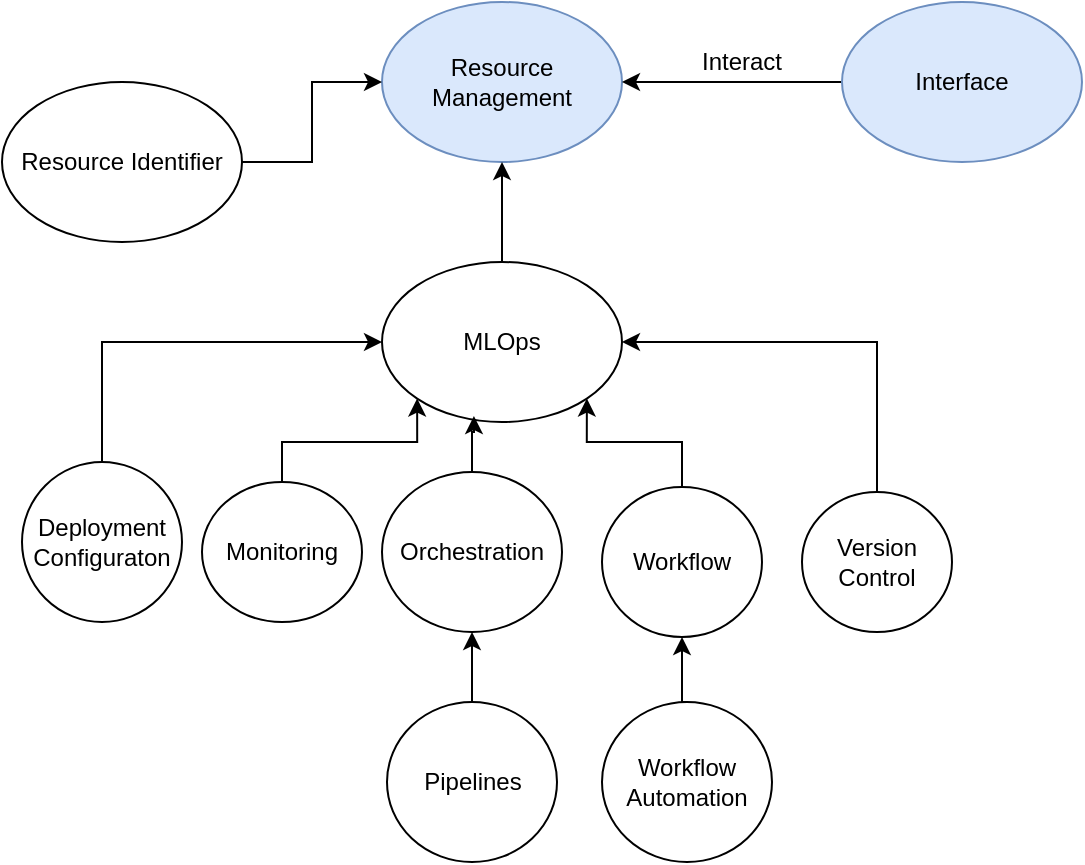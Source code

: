 <mxfile version="24.5.3" type="device">
  <diagram name="Page-1" id="hHSHt7kJSLCh7z7wVPhi">
    <mxGraphModel dx="1434" dy="843" grid="1" gridSize="10" guides="1" tooltips="1" connect="1" arrows="1" fold="1" page="1" pageScale="1" pageWidth="850" pageHeight="1100" math="0" shadow="0">
      <root>
        <mxCell id="0" />
        <mxCell id="1" parent="0" />
        <mxCell id="ZfhCPEg1GW4x0kg7t4RE-1" value="Resource Management" style="ellipse;whiteSpace=wrap;html=1;fillColor=#dae8fc;strokeColor=#6c8ebf;" parent="1" vertex="1">
          <mxGeometry x="330" y="230" width="120" height="80" as="geometry" />
        </mxCell>
        <mxCell id="1UTov2rb44X8G90sPXQO-20" style="edgeStyle=orthogonalEdgeStyle;rounded=0;orthogonalLoop=1;jettySize=auto;html=1;entryX=0.5;entryY=1;entryDx=0;entryDy=0;exitX=0.5;exitY=0;exitDx=0;exitDy=0;" parent="1" source="1UTov2rb44X8G90sPXQO-1" target="ZfhCPEg1GW4x0kg7t4RE-1" edge="1">
          <mxGeometry relative="1" as="geometry" />
        </mxCell>
        <mxCell id="1UTov2rb44X8G90sPXQO-1" value="MLOps" style="ellipse;whiteSpace=wrap;html=1;" parent="1" vertex="1">
          <mxGeometry x="330" y="360" width="120" height="80" as="geometry" />
        </mxCell>
        <mxCell id="1UTov2rb44X8G90sPXQO-19" style="edgeStyle=orthogonalEdgeStyle;rounded=0;orthogonalLoop=1;jettySize=auto;html=1;entryX=0;entryY=0.5;entryDx=0;entryDy=0;" parent="1" source="1UTov2rb44X8G90sPXQO-2" target="ZfhCPEg1GW4x0kg7t4RE-1" edge="1">
          <mxGeometry relative="1" as="geometry" />
        </mxCell>
        <mxCell id="1UTov2rb44X8G90sPXQO-2" value="Resource Identifier" style="ellipse;whiteSpace=wrap;html=1;" parent="1" vertex="1">
          <mxGeometry x="140" y="270" width="120" height="80" as="geometry" />
        </mxCell>
        <mxCell id="1UTov2rb44X8G90sPXQO-21" style="edgeStyle=orthogonalEdgeStyle;rounded=0;orthogonalLoop=1;jettySize=auto;html=1;entryX=0;entryY=1;entryDx=0;entryDy=0;" parent="1" source="1UTov2rb44X8G90sPXQO-4" target="1UTov2rb44X8G90sPXQO-1" edge="1">
          <mxGeometry relative="1" as="geometry">
            <Array as="points">
              <mxPoint x="280" y="450" />
              <mxPoint x="348" y="450" />
            </Array>
          </mxGeometry>
        </mxCell>
        <mxCell id="1UTov2rb44X8G90sPXQO-4" value="Monitoring" style="ellipse;whiteSpace=wrap;html=1;" parent="1" vertex="1">
          <mxGeometry x="240" y="470" width="80" height="70" as="geometry" />
        </mxCell>
        <mxCell id="1UTov2rb44X8G90sPXQO-24" style="edgeStyle=orthogonalEdgeStyle;rounded=0;orthogonalLoop=1;jettySize=auto;html=1;entryX=1;entryY=0.5;entryDx=0;entryDy=0;exitX=0.5;exitY=0;exitDx=0;exitDy=0;" parent="1" source="1UTov2rb44X8G90sPXQO-5" target="1UTov2rb44X8G90sPXQO-1" edge="1">
          <mxGeometry relative="1" as="geometry">
            <Array as="points">
              <mxPoint x="578" y="400" />
            </Array>
          </mxGeometry>
        </mxCell>
        <mxCell id="1UTov2rb44X8G90sPXQO-5" value="Version Control" style="ellipse;whiteSpace=wrap;html=1;" parent="1" vertex="1">
          <mxGeometry x="540" y="475" width="75" height="70" as="geometry" />
        </mxCell>
        <mxCell id="1UTov2rb44X8G90sPXQO-6" value="Orchestration" style="ellipse;whiteSpace=wrap;html=1;" parent="1" vertex="1">
          <mxGeometry x="330" y="465" width="90" height="80" as="geometry" />
        </mxCell>
        <mxCell id="1UTov2rb44X8G90sPXQO-25" style="edgeStyle=orthogonalEdgeStyle;rounded=0;orthogonalLoop=1;jettySize=auto;html=1;exitX=0.5;exitY=0;exitDx=0;exitDy=0;entryX=0.5;entryY=1;entryDx=0;entryDy=0;" parent="1" source="1UTov2rb44X8G90sPXQO-7" target="1UTov2rb44X8G90sPXQO-6" edge="1">
          <mxGeometry relative="1" as="geometry" />
        </mxCell>
        <mxCell id="1UTov2rb44X8G90sPXQO-7" value="Pipelines" style="ellipse;whiteSpace=wrap;html=1;" parent="1" vertex="1">
          <mxGeometry x="332.5" y="580" width="85" height="80" as="geometry" />
        </mxCell>
        <mxCell id="1UTov2rb44X8G90sPXQO-23" style="edgeStyle=orthogonalEdgeStyle;rounded=0;orthogonalLoop=1;jettySize=auto;html=1;entryX=1;entryY=1;entryDx=0;entryDy=0;" parent="1" source="1UTov2rb44X8G90sPXQO-8" target="1UTov2rb44X8G90sPXQO-1" edge="1">
          <mxGeometry relative="1" as="geometry">
            <Array as="points">
              <mxPoint x="480" y="450" />
              <mxPoint x="432" y="450" />
            </Array>
          </mxGeometry>
        </mxCell>
        <mxCell id="1UTov2rb44X8G90sPXQO-8" value="Workflow" style="ellipse;whiteSpace=wrap;html=1;" parent="1" vertex="1">
          <mxGeometry x="440" y="472.5" width="80" height="75" as="geometry" />
        </mxCell>
        <mxCell id="1UTov2rb44X8G90sPXQO-18" style="edgeStyle=orthogonalEdgeStyle;rounded=0;orthogonalLoop=1;jettySize=auto;html=1;exitX=0.5;exitY=0;exitDx=0;exitDy=0;entryX=0;entryY=0.5;entryDx=0;entryDy=0;" parent="1" source="1UTov2rb44X8G90sPXQO-9" target="1UTov2rb44X8G90sPXQO-1" edge="1">
          <mxGeometry relative="1" as="geometry" />
        </mxCell>
        <mxCell id="1UTov2rb44X8G90sPXQO-9" value="Deployment Configuraton" style="ellipse;whiteSpace=wrap;html=1;" parent="1" vertex="1">
          <mxGeometry x="150" y="460" width="80" height="80" as="geometry" />
        </mxCell>
        <mxCell id="1UTov2rb44X8G90sPXQO-26" style="edgeStyle=orthogonalEdgeStyle;rounded=0;orthogonalLoop=1;jettySize=auto;html=1;exitX=0.5;exitY=0;exitDx=0;exitDy=0;entryX=0.5;entryY=1;entryDx=0;entryDy=0;" parent="1" source="1UTov2rb44X8G90sPXQO-11" target="1UTov2rb44X8G90sPXQO-8" edge="1">
          <mxGeometry relative="1" as="geometry" />
        </mxCell>
        <mxCell id="1UTov2rb44X8G90sPXQO-11" value="Workflow Automation" style="ellipse;whiteSpace=wrap;html=1;" parent="1" vertex="1">
          <mxGeometry x="440" y="580" width="85" height="80" as="geometry" />
        </mxCell>
        <mxCell id="1UTov2rb44X8G90sPXQO-22" style="edgeStyle=orthogonalEdgeStyle;rounded=0;orthogonalLoop=1;jettySize=auto;html=1;entryX=0.383;entryY=0.963;entryDx=0;entryDy=0;entryPerimeter=0;" parent="1" source="1UTov2rb44X8G90sPXQO-6" target="1UTov2rb44X8G90sPXQO-1" edge="1">
          <mxGeometry relative="1" as="geometry" />
        </mxCell>
        <mxCell id="l4Oi6oDlVctqy1pLxmqH-2" style="edgeStyle=orthogonalEdgeStyle;rounded=0;orthogonalLoop=1;jettySize=auto;html=1;entryX=1;entryY=0.5;entryDx=0;entryDy=0;" edge="1" parent="1" source="l4Oi6oDlVctqy1pLxmqH-1" target="ZfhCPEg1GW4x0kg7t4RE-1">
          <mxGeometry relative="1" as="geometry" />
        </mxCell>
        <mxCell id="l4Oi6oDlVctqy1pLxmqH-1" value="Interface" style="ellipse;whiteSpace=wrap;html=1;fillColor=#dae8fc;strokeColor=#6c8ebf;" vertex="1" parent="1">
          <mxGeometry x="560" y="230" width="120" height="80" as="geometry" />
        </mxCell>
        <mxCell id="l4Oi6oDlVctqy1pLxmqH-3" value="Interact" style="text;html=1;align=center;verticalAlign=middle;whiteSpace=wrap;rounded=0;" vertex="1" parent="1">
          <mxGeometry x="480" y="245" width="60" height="30" as="geometry" />
        </mxCell>
      </root>
    </mxGraphModel>
  </diagram>
</mxfile>
